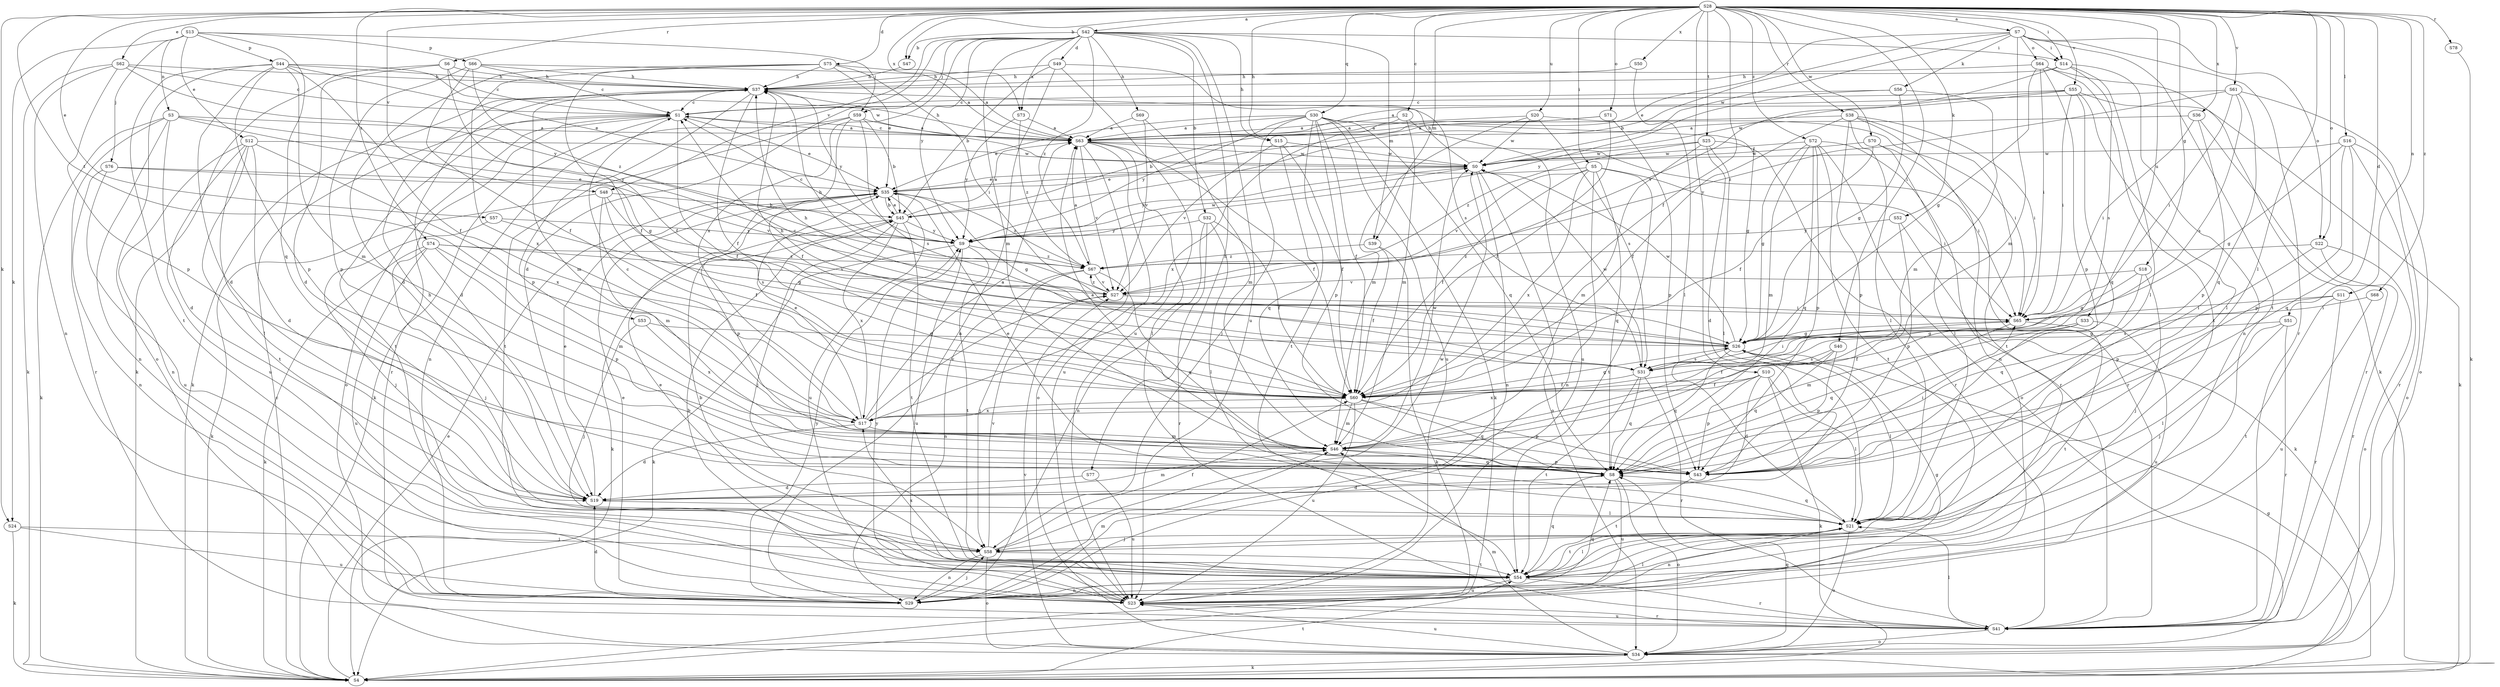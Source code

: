 strict digraph  {
S28;
S13;
S42;
S7;
S63;
S47;
S32;
S45;
S2;
S1;
S51;
S75;
S49;
S19;
S62;
S57;
S12;
S35;
S60;
S18;
S26;
S15;
S77;
S69;
S37;
S5;
S40;
S14;
S65;
S76;
S59;
S58;
S52;
S24;
S56;
S4;
S16;
S21;
S39;
S46;
S11;
S3;
S29;
S71;
S22;
S64;
S34;
S44;
S66;
S43;
S30;
S8;
S6;
S78;
S38;
S41;
S74;
S31;
S25;
S53;
S54;
S20;
S33;
S23;
S55;
S61;
S48;
S27;
S70;
S0;
S50;
S36;
S73;
S17;
S10;
S9;
S68;
S72;
S67;
S28 -> S42  [label=a];
S28 -> S7  [label=a];
S28 -> S47  [label=b];
S28 -> S2  [label=c];
S28 -> S51  [label=d];
S28 -> S75  [label=d];
S28 -> S62  [label=e];
S28 -> S57  [label=e];
S28 -> S60  [label=f];
S28 -> S18  [label=g];
S28 -> S15  [label=h];
S28 -> S5  [label=i];
S28 -> S40  [label=i];
S28 -> S14  [label=i];
S28 -> S52  [label=k];
S28 -> S24  [label=k];
S28 -> S16  [label=l];
S28 -> S21  [label=l];
S28 -> S39  [label=m];
S28 -> S11  [label=n];
S28 -> S71  [label=o];
S28 -> S22  [label=o];
S28 -> S30  [label=q];
S28 -> S6  [label=r];
S28 -> S78  [label=r];
S28 -> S38  [label=r];
S28 -> S74  [label=s];
S28 -> S25  [label=t];
S28 -> S53  [label=t];
S28 -> S20  [label=u];
S28 -> S33  [label=u];
S28 -> S55  [label=v];
S28 -> S61  [label=v];
S28 -> S48  [label=v];
S28 -> S70  [label=w];
S28 -> S50  [label=x];
S28 -> S36  [label=x];
S28 -> S73  [label=x];
S28 -> S10  [label=y];
S28 -> S68  [label=z];
S28 -> S72  [label=z];
S13 -> S12  [label=e];
S13 -> S76  [label=j];
S13 -> S59  [label=j];
S13 -> S24  [label=k];
S13 -> S3  [label=n];
S13 -> S44  [label=p];
S13 -> S66  [label=p];
S13 -> S8  [label=q];
S42 -> S47  [label=b];
S42 -> S32  [label=b];
S42 -> S49  [label=d];
S42 -> S19  [label=d];
S42 -> S15  [label=h];
S42 -> S77  [label=h];
S42 -> S69  [label=h];
S42 -> S14  [label=i];
S42 -> S59  [label=j];
S42 -> S39  [label=m];
S42 -> S46  [label=m];
S42 -> S23  [label=u];
S42 -> S48  [label=v];
S42 -> S73  [label=x];
S42 -> S17  [label=x];
S42 -> S9  [label=y];
S42 -> S67  [label=z];
S7 -> S45  [label=b];
S7 -> S35  [label=e];
S7 -> S14  [label=i];
S7 -> S56  [label=k];
S7 -> S46  [label=m];
S7 -> S22  [label=o];
S7 -> S64  [label=o];
S7 -> S41  [label=r];
S7 -> S54  [label=t];
S7 -> S0  [label=w];
S63 -> S1  [label=c];
S63 -> S60  [label=f];
S63 -> S37  [label=h];
S63 -> S65  [label=i];
S63 -> S21  [label=l];
S63 -> S34  [label=o];
S63 -> S23  [label=u];
S63 -> S27  [label=v];
S63 -> S0  [label=w];
S47 -> S37  [label=h];
S32 -> S60  [label=f];
S32 -> S21  [label=l];
S32 -> S29  [label=n];
S32 -> S41  [label=r];
S32 -> S9  [label=y];
S45 -> S63  [label=a];
S45 -> S35  [label=e];
S45 -> S58  [label=j];
S45 -> S4  [label=k];
S45 -> S54  [label=t];
S45 -> S17  [label=x];
S45 -> S9  [label=y];
S2 -> S63  [label=a];
S2 -> S46  [label=m];
S2 -> S23  [label=u];
S2 -> S17  [label=x];
S1 -> S63  [label=a];
S1 -> S35  [label=e];
S1 -> S60  [label=f];
S1 -> S4  [label=k];
S1 -> S34  [label=o];
S1 -> S41  [label=r];
S1 -> S54  [label=t];
S51 -> S26  [label=g];
S51 -> S58  [label=j];
S51 -> S21  [label=l];
S51 -> S41  [label=r];
S75 -> S63  [label=a];
S75 -> S19  [label=d];
S75 -> S35  [label=e];
S75 -> S60  [label=f];
S75 -> S37  [label=h];
S75 -> S65  [label=i];
S75 -> S17  [label=x];
S49 -> S45  [label=b];
S49 -> S37  [label=h];
S49 -> S29  [label=n];
S49 -> S31  [label=s];
S49 -> S23  [label=u];
S19 -> S35  [label=e];
S19 -> S37  [label=h];
S19 -> S21  [label=l];
S19 -> S46  [label=m];
S62 -> S1  [label=c];
S62 -> S37  [label=h];
S62 -> S4  [label=k];
S62 -> S29  [label=n];
S62 -> S43  [label=p];
S62 -> S9  [label=y];
S57 -> S26  [label=g];
S57 -> S58  [label=j];
S57 -> S9  [label=y];
S12 -> S19  [label=d];
S12 -> S21  [label=l];
S12 -> S29  [label=n];
S12 -> S54  [label=t];
S12 -> S23  [label=u];
S12 -> S0  [label=w];
S12 -> S17  [label=x];
S35 -> S45  [label=b];
S35 -> S26  [label=g];
S35 -> S43  [label=p];
S35 -> S23  [label=u];
S35 -> S67  [label=z];
S60 -> S26  [label=g];
S60 -> S46  [label=m];
S60 -> S43  [label=p];
S60 -> S8  [label=q];
S60 -> S23  [label=u];
S60 -> S17  [label=x];
S18 -> S26  [label=g];
S18 -> S58  [label=j];
S18 -> S8  [label=q];
S18 -> S27  [label=v];
S26 -> S1  [label=c];
S26 -> S37  [label=h];
S26 -> S21  [label=l];
S26 -> S8  [label=q];
S26 -> S31  [label=s];
S26 -> S0  [label=w];
S15 -> S60  [label=f];
S15 -> S8  [label=q];
S15 -> S27  [label=v];
S15 -> S0  [label=w];
S77 -> S19  [label=d];
S77 -> S23  [label=u];
S69 -> S63  [label=a];
S69 -> S46  [label=m];
S69 -> S27  [label=v];
S37 -> S1  [label=c];
S37 -> S19  [label=d];
S37 -> S60  [label=f];
S37 -> S4  [label=k];
S37 -> S46  [label=m];
S37 -> S43  [label=p];
S37 -> S9  [label=y];
S5 -> S35  [label=e];
S5 -> S60  [label=f];
S5 -> S65  [label=i];
S5 -> S29  [label=n];
S5 -> S8  [label=q];
S5 -> S54  [label=t];
S5 -> S27  [label=v];
S5 -> S17  [label=x];
S40 -> S60  [label=f];
S40 -> S43  [label=p];
S40 -> S8  [label=q];
S40 -> S31  [label=s];
S14 -> S37  [label=h];
S14 -> S21  [label=l];
S14 -> S29  [label=n];
S14 -> S31  [label=s];
S14 -> S27  [label=v];
S65 -> S26  [label=g];
S65 -> S8  [label=q];
S65 -> S54  [label=t];
S76 -> S35  [label=e];
S76 -> S29  [label=n];
S76 -> S23  [label=u];
S76 -> S27  [label=v];
S59 -> S63  [label=a];
S59 -> S45  [label=b];
S59 -> S60  [label=f];
S59 -> S29  [label=n];
S59 -> S31  [label=s];
S59 -> S54  [label=t];
S58 -> S60  [label=f];
S58 -> S29  [label=n];
S58 -> S34  [label=o];
S58 -> S54  [label=t];
S58 -> S27  [label=v];
S58 -> S0  [label=w];
S52 -> S4  [label=k];
S52 -> S43  [label=p];
S52 -> S9  [label=y];
S24 -> S58  [label=j];
S24 -> S4  [label=k];
S24 -> S23  [label=u];
S56 -> S1  [label=c];
S56 -> S26  [label=g];
S56 -> S46  [label=m];
S56 -> S9  [label=y];
S4 -> S1  [label=c];
S4 -> S35  [label=e];
S4 -> S26  [label=g];
S4 -> S54  [label=t];
S16 -> S26  [label=g];
S16 -> S34  [label=o];
S16 -> S43  [label=p];
S16 -> S8  [label=q];
S16 -> S41  [label=r];
S16 -> S0  [label=w];
S21 -> S58  [label=j];
S21 -> S29  [label=n];
S21 -> S34  [label=o];
S21 -> S8  [label=q];
S21 -> S54  [label=t];
S39 -> S60  [label=f];
S39 -> S4  [label=k];
S39 -> S67  [label=z];
S46 -> S63  [label=a];
S46 -> S43  [label=p];
S46 -> S8  [label=q];
S46 -> S0  [label=w];
S11 -> S65  [label=i];
S11 -> S41  [label=r];
S11 -> S31  [label=s];
S11 -> S54  [label=t];
S3 -> S63  [label=a];
S3 -> S19  [label=d];
S3 -> S26  [label=g];
S3 -> S4  [label=k];
S3 -> S29  [label=n];
S3 -> S41  [label=r];
S3 -> S9  [label=y];
S29 -> S19  [label=d];
S29 -> S35  [label=e];
S29 -> S58  [label=j];
S29 -> S21  [label=l];
S29 -> S46  [label=m];
S29 -> S8  [label=q];
S29 -> S9  [label=y];
S71 -> S63  [label=a];
S71 -> S45  [label=b];
S71 -> S60  [label=f];
S71 -> S43  [label=p];
S22 -> S34  [label=o];
S22 -> S43  [label=p];
S22 -> S41  [label=r];
S22 -> S67  [label=z];
S64 -> S26  [label=g];
S64 -> S37  [label=h];
S64 -> S65  [label=i];
S64 -> S4  [label=k];
S64 -> S43  [label=p];
S64 -> S54  [label=t];
S34 -> S4  [label=k];
S34 -> S46  [label=m];
S34 -> S8  [label=q];
S34 -> S23  [label=u];
S34 -> S27  [label=v];
S44 -> S19  [label=d];
S44 -> S35  [label=e];
S44 -> S60  [label=f];
S44 -> S37  [label=h];
S44 -> S46  [label=m];
S44 -> S34  [label=o];
S44 -> S43  [label=p];
S44 -> S54  [label=t];
S44 -> S0  [label=w];
S66 -> S63  [label=a];
S66 -> S1  [label=c];
S66 -> S60  [label=f];
S66 -> S37  [label=h];
S66 -> S43  [label=p];
S66 -> S67  [label=z];
S43 -> S65  [label=i];
S43 -> S54  [label=t];
S30 -> S63  [label=a];
S30 -> S35  [label=e];
S30 -> S60  [label=f];
S30 -> S26  [label=g];
S30 -> S58  [label=j];
S30 -> S4  [label=k];
S30 -> S43  [label=p];
S30 -> S8  [label=q];
S30 -> S54  [label=t];
S30 -> S23  [label=u];
S30 -> S9  [label=y];
S8 -> S19  [label=d];
S8 -> S35  [label=e];
S8 -> S34  [label=o];
S8 -> S23  [label=u];
S6 -> S1  [label=c];
S6 -> S19  [label=d];
S6 -> S60  [label=f];
S6 -> S37  [label=h];
S6 -> S4  [label=k];
S78 -> S4  [label=k];
S38 -> S63  [label=a];
S38 -> S60  [label=f];
S38 -> S65  [label=i];
S38 -> S21  [label=l];
S38 -> S29  [label=n];
S38 -> S43  [label=p];
S38 -> S54  [label=t];
S41 -> S21  [label=l];
S41 -> S34  [label=o];
S41 -> S23  [label=u];
S74 -> S58  [label=j];
S74 -> S4  [label=k];
S74 -> S46  [label=m];
S74 -> S43  [label=p];
S74 -> S23  [label=u];
S74 -> S27  [label=v];
S74 -> S67  [label=z];
S31 -> S60  [label=f];
S31 -> S37  [label=h];
S31 -> S65  [label=i];
S31 -> S8  [label=q];
S31 -> S41  [label=r];
S31 -> S54  [label=t];
S31 -> S0  [label=w];
S25 -> S19  [label=d];
S25 -> S21  [label=l];
S25 -> S46  [label=m];
S25 -> S41  [label=r];
S25 -> S0  [label=w];
S25 -> S67  [label=z];
S53 -> S26  [label=g];
S53 -> S58  [label=j];
S53 -> S17  [label=x];
S54 -> S45  [label=b];
S54 -> S35  [label=e];
S54 -> S21  [label=l];
S54 -> S29  [label=n];
S54 -> S8  [label=q];
S54 -> S41  [label=r];
S54 -> S23  [label=u];
S54 -> S17  [label=x];
S20 -> S63  [label=a];
S20 -> S65  [label=i];
S20 -> S46  [label=m];
S20 -> S31  [label=s];
S20 -> S0  [label=w];
S33 -> S60  [label=f];
S33 -> S26  [label=g];
S33 -> S46  [label=m];
S33 -> S23  [label=u];
S23 -> S45  [label=b];
S23 -> S26  [label=g];
S23 -> S41  [label=r];
S23 -> S9  [label=y];
S55 -> S63  [label=a];
S55 -> S1  [label=c];
S55 -> S65  [label=i];
S55 -> S4  [label=k];
S55 -> S21  [label=l];
S55 -> S8  [label=q];
S55 -> S0  [label=w];
S61 -> S1  [label=c];
S61 -> S65  [label=i];
S61 -> S34  [label=o];
S61 -> S8  [label=q];
S61 -> S31  [label=s];
S61 -> S67  [label=z];
S48 -> S45  [label=b];
S48 -> S60  [label=f];
S48 -> S4  [label=k];
S48 -> S46  [label=m];
S48 -> S31  [label=s];
S27 -> S37  [label=h];
S27 -> S65  [label=i];
S27 -> S67  [label=z];
S70 -> S60  [label=f];
S70 -> S21  [label=l];
S70 -> S41  [label=r];
S70 -> S0  [label=w];
S0 -> S35  [label=e];
S0 -> S37  [label=h];
S0 -> S29  [label=n];
S0 -> S34  [label=o];
S0 -> S9  [label=y];
S50 -> S37  [label=h];
S50 -> S21  [label=l];
S36 -> S63  [label=a];
S36 -> S65  [label=i];
S36 -> S43  [label=p];
S36 -> S41  [label=r];
S73 -> S63  [label=a];
S73 -> S9  [label=y];
S73 -> S67  [label=z];
S17 -> S63  [label=a];
S17 -> S1  [label=c];
S17 -> S19  [label=d];
S17 -> S35  [label=e];
S17 -> S46  [label=m];
S17 -> S27  [label=v];
S10 -> S19  [label=d];
S10 -> S60  [label=f];
S10 -> S4  [label=k];
S10 -> S21  [label=l];
S10 -> S43  [label=p];
S10 -> S17  [label=x];
S9 -> S1  [label=c];
S9 -> S4  [label=k];
S9 -> S54  [label=t];
S9 -> S23  [label=u];
S9 -> S0  [label=w];
S9 -> S67  [label=z];
S68 -> S65  [label=i];
S68 -> S23  [label=u];
S72 -> S26  [label=g];
S72 -> S46  [label=m];
S72 -> S34  [label=o];
S72 -> S43  [label=p];
S72 -> S8  [label=q];
S72 -> S41  [label=r];
S72 -> S54  [label=t];
S72 -> S0  [label=w];
S67 -> S63  [label=a];
S67 -> S58  [label=j];
S67 -> S29  [label=n];
S67 -> S8  [label=q];
S67 -> S27  [label=v];
}
